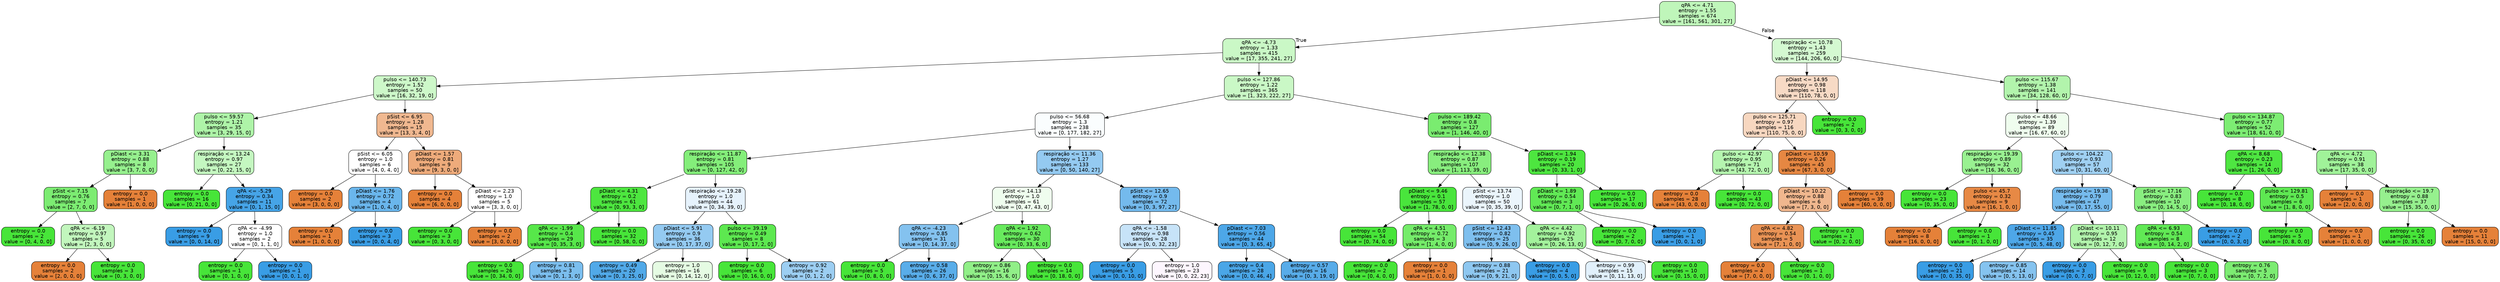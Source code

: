digraph Tree {
node [shape=box, style="filled, rounded", color="black", fontname="helvetica"] ;
edge [fontname="helvetica"] ;
0 [label="qPA <= 4.71\nentropy = 1.55\nsamples = 674\nvalue = [161, 561, 301, 27]", fillcolor="#bff6ba"] ;
1 [label="qPA <= -4.73\nentropy = 1.33\nsamples = 415\nvalue = [17, 355, 241, 27]", fillcolor="#caf8c6"] ;
0 -> 1 [labeldistance=2.5, labelangle=45, headlabel="True"] ;
2 [label="pulso <= 140.73\nentropy = 1.52\nsamples = 50\nvalue = [16, 32, 19, 0]", fillcolor="#cdf8c9"] ;
1 -> 2 ;
3 [label="pulso <= 59.57\nentropy = 1.21\nsamples = 35\nvalue = [3, 29, 15, 0]", fillcolor="#aef4a8"] ;
2 -> 3 ;
4 [label="pDiast <= 3.31\nentropy = 0.88\nsamples = 8\nvalue = [3, 7, 0, 0]", fillcolor="#96f08e"] ;
3 -> 4 ;
5 [label="pSist <= 7.15\nentropy = 0.76\nsamples = 7\nvalue = [2, 7, 0, 0]", fillcolor="#7cec72"] ;
4 -> 5 ;
6 [label="entropy = 0.0\nsamples = 2\nvalue = [0, 4, 0, 0]", fillcolor="#47e539"] ;
5 -> 6 ;
7 [label="qPA <= -6.19\nentropy = 0.97\nsamples = 5\nvalue = [2, 3, 0, 0]", fillcolor="#c2f6bd"] ;
5 -> 7 ;
8 [label="entropy = 0.0\nsamples = 2\nvalue = [2, 0, 0, 0]", fillcolor="#e58139"] ;
7 -> 8 ;
9 [label="entropy = 0.0\nsamples = 3\nvalue = [0, 3, 0, 0]", fillcolor="#47e539"] ;
7 -> 9 ;
10 [label="entropy = 0.0\nsamples = 1\nvalue = [1, 0, 0, 0]", fillcolor="#e58139"] ;
4 -> 10 ;
11 [label="respiração <= 13.24\nentropy = 0.97\nsamples = 27\nvalue = [0, 22, 15, 0]", fillcolor="#c4f7c0"] ;
3 -> 11 ;
12 [label="entropy = 0.0\nsamples = 16\nvalue = [0, 21, 0, 0]", fillcolor="#47e539"] ;
11 -> 12 ;
13 [label="qPA <= -5.29\nentropy = 0.34\nsamples = 11\nvalue = [0, 1, 15, 0]", fillcolor="#46a4e7"] ;
11 -> 13 ;
14 [label="entropy = 0.0\nsamples = 9\nvalue = [0, 0, 14, 0]", fillcolor="#399de5"] ;
13 -> 14 ;
15 [label="qPA <= -4.99\nentropy = 1.0\nsamples = 2\nvalue = [0, 1, 1, 0]", fillcolor="#ffffff"] ;
13 -> 15 ;
16 [label="entropy = 0.0\nsamples = 1\nvalue = [0, 1, 0, 0]", fillcolor="#47e539"] ;
15 -> 16 ;
17 [label="entropy = 0.0\nsamples = 1\nvalue = [0, 0, 1, 0]", fillcolor="#399de5"] ;
15 -> 17 ;
18 [label="pSist <= 6.95\nentropy = 1.28\nsamples = 15\nvalue = [13, 3, 4, 0]", fillcolor="#f0b890"] ;
2 -> 18 ;
19 [label="pSist <= 6.05\nentropy = 1.0\nsamples = 6\nvalue = [4, 0, 4, 0]", fillcolor="#ffffff"] ;
18 -> 19 ;
20 [label="entropy = 0.0\nsamples = 2\nvalue = [3, 0, 0, 0]", fillcolor="#e58139"] ;
19 -> 20 ;
21 [label="pDiast <= 1.76\nentropy = 0.72\nsamples = 4\nvalue = [1, 0, 4, 0]", fillcolor="#6ab6ec"] ;
19 -> 21 ;
22 [label="entropy = 0.0\nsamples = 1\nvalue = [1, 0, 0, 0]", fillcolor="#e58139"] ;
21 -> 22 ;
23 [label="entropy = 0.0\nsamples = 3\nvalue = [0, 0, 4, 0]", fillcolor="#399de5"] ;
21 -> 23 ;
24 [label="pDiast <= 1.57\nentropy = 0.81\nsamples = 9\nvalue = [9, 3, 0, 0]", fillcolor="#eeab7b"] ;
18 -> 24 ;
25 [label="entropy = 0.0\nsamples = 4\nvalue = [6, 0, 0, 0]", fillcolor="#e58139"] ;
24 -> 25 ;
26 [label="pDiast <= 2.23\nentropy = 1.0\nsamples = 5\nvalue = [3, 3, 0, 0]", fillcolor="#ffffff"] ;
24 -> 26 ;
27 [label="entropy = 0.0\nsamples = 3\nvalue = [0, 3, 0, 0]", fillcolor="#47e539"] ;
26 -> 27 ;
28 [label="entropy = 0.0\nsamples = 2\nvalue = [3, 0, 0, 0]", fillcolor="#e58139"] ;
26 -> 28 ;
29 [label="pulso <= 127.86\nentropy = 1.22\nsamples = 365\nvalue = [1, 323, 222, 27]", fillcolor="#caf8c6"] ;
1 -> 29 ;
30 [label="pulso <= 56.68\nentropy = 1.3\nsamples = 238\nvalue = [0, 177, 182, 27]", fillcolor="#fafdfe"] ;
29 -> 30 ;
31 [label="respiração <= 11.87\nentropy = 0.81\nsamples = 105\nvalue = [0, 127, 42, 0]", fillcolor="#84ee7a"] ;
30 -> 31 ;
32 [label="pDiast <= 4.31\nentropy = 0.2\nsamples = 61\nvalue = [0, 93, 3, 0]", fillcolor="#4de63f"] ;
31 -> 32 ;
33 [label="qPA <= -1.99\nentropy = 0.4\nsamples = 29\nvalue = [0, 35, 3, 0]", fillcolor="#57e74a"] ;
32 -> 33 ;
34 [label="entropy = 0.0\nsamples = 26\nvalue = [0, 34, 0, 0]", fillcolor="#47e539"] ;
33 -> 34 ;
35 [label="entropy = 0.81\nsamples = 3\nvalue = [0, 1, 3, 0]", fillcolor="#7bbeee"] ;
33 -> 35 ;
36 [label="entropy = 0.0\nsamples = 32\nvalue = [0, 58, 0, 0]", fillcolor="#47e539"] ;
32 -> 36 ;
37 [label="respiração <= 19.28\nentropy = 1.0\nsamples = 44\nvalue = [0, 34, 39, 0]", fillcolor="#e6f2fc"] ;
31 -> 37 ;
38 [label="pDiast <= 5.91\nentropy = 0.9\nsamples = 36\nvalue = [0, 17, 37, 0]", fillcolor="#94caf1"] ;
37 -> 38 ;
39 [label="entropy = 0.49\nsamples = 20\nvalue = [0, 3, 25, 0]", fillcolor="#51a9e8"] ;
38 -> 39 ;
40 [label="entropy = 1.0\nsamples = 16\nvalue = [0, 14, 12, 0]", fillcolor="#e5fbe3"] ;
38 -> 40 ;
41 [label="pulso <= 39.19\nentropy = 0.49\nsamples = 8\nvalue = [0, 17, 2, 0]", fillcolor="#5de850"] ;
37 -> 41 ;
42 [label="entropy = 0.0\nsamples = 6\nvalue = [0, 16, 0, 0]", fillcolor="#47e539"] ;
41 -> 42 ;
43 [label="entropy = 0.92\nsamples = 2\nvalue = [0, 1, 2, 0]", fillcolor="#9ccef2"] ;
41 -> 43 ;
44 [label="respiração <= 11.36\nentropy = 1.27\nsamples = 133\nvalue = [0, 50, 140, 27]", fillcolor="#94caf1"] ;
30 -> 44 ;
45 [label="pSist <= 14.13\nentropy = 1.0\nsamples = 61\nvalue = [0, 47, 43, 0]", fillcolor="#effdee"] ;
44 -> 45 ;
46 [label="qPA <= -4.23\nentropy = 0.85\nsamples = 31\nvalue = [0, 14, 37, 0]", fillcolor="#84c2ef"] ;
45 -> 46 ;
47 [label="entropy = 0.0\nsamples = 5\nvalue = [0, 8, 0, 0]", fillcolor="#47e539"] ;
46 -> 47 ;
48 [label="entropy = 0.58\nsamples = 26\nvalue = [0, 6, 37, 0]", fillcolor="#59ade9"] ;
46 -> 48 ;
49 [label="qPA <= 1.92\nentropy = 0.62\nsamples = 30\nvalue = [0, 33, 6, 0]", fillcolor="#68ea5d"] ;
45 -> 49 ;
50 [label="entropy = 0.86\nsamples = 16\nvalue = [0, 15, 6, 0]", fillcolor="#91ef88"] ;
49 -> 50 ;
51 [label="entropy = 0.0\nsamples = 14\nvalue = [0, 18, 0, 0]", fillcolor="#47e539"] ;
49 -> 51 ;
52 [label="pSist <= 12.65\nentropy = 0.9\nsamples = 72\nvalue = [0, 3, 97, 27]", fillcolor="#74baed"] ;
44 -> 52 ;
53 [label="qPA <= -1.58\nentropy = 0.98\nsamples = 28\nvalue = [0, 0, 32, 23]", fillcolor="#c7e3f8"] ;
52 -> 53 ;
54 [label="entropy = 0.0\nsamples = 5\nvalue = [0, 0, 10, 0]", fillcolor="#399de5"] ;
53 -> 54 ;
55 [label="entropy = 1.0\nsamples = 23\nvalue = [0, 0, 22, 23]", fillcolor="#fdf6fe"] ;
53 -> 55 ;
56 [label="pDiast <= 7.03\nentropy = 0.56\nsamples = 44\nvalue = [0, 3, 65, 4]", fillcolor="#4da7e8"] ;
52 -> 56 ;
57 [label="entropy = 0.4\nsamples = 28\nvalue = [0, 0, 46, 4]", fillcolor="#4aa6e7"] ;
56 -> 57 ;
58 [label="entropy = 0.57\nsamples = 16\nvalue = [0, 3, 19, 0]", fillcolor="#58ace9"] ;
56 -> 58 ;
59 [label="pulso <= 189.42\nentropy = 0.8\nsamples = 127\nvalue = [1, 146, 40, 0]", fillcolor="#7aec70"] ;
29 -> 59 ;
60 [label="respiração <= 12.38\nentropy = 0.87\nsamples = 107\nvalue = [1, 113, 39, 0]", fillcolor="#88ee7e"] ;
59 -> 60 ;
61 [label="pDiast <= 9.46\nentropy = 0.1\nsamples = 57\nvalue = [1, 78, 0, 0]", fillcolor="#49e53c"] ;
60 -> 61 ;
62 [label="entropy = 0.0\nsamples = 54\nvalue = [0, 74, 0, 0]", fillcolor="#47e539"] ;
61 -> 62 ;
63 [label="qPA <= 4.51\nentropy = 0.72\nsamples = 3\nvalue = [1, 4, 0, 0]", fillcolor="#75ec6a"] ;
61 -> 63 ;
64 [label="entropy = 0.0\nsamples = 2\nvalue = [0, 4, 0, 0]", fillcolor="#47e539"] ;
63 -> 64 ;
65 [label="entropy = 0.0\nsamples = 1\nvalue = [1, 0, 0, 0]", fillcolor="#e58139"] ;
63 -> 65 ;
66 [label="pSist <= 13.74\nentropy = 1.0\nsamples = 50\nvalue = [0, 35, 39, 0]", fillcolor="#ebf5fc"] ;
60 -> 66 ;
67 [label="pSist <= 12.43\nentropy = 0.82\nsamples = 25\nvalue = [0, 9, 26, 0]", fillcolor="#7ebfee"] ;
66 -> 67 ;
68 [label="entropy = 0.88\nsamples = 21\nvalue = [0, 9, 21, 0]", fillcolor="#8ec7f0"] ;
67 -> 68 ;
69 [label="entropy = 0.0\nsamples = 4\nvalue = [0, 0, 5, 0]", fillcolor="#399de5"] ;
67 -> 69 ;
70 [label="qPA <= 4.42\nentropy = 0.92\nsamples = 25\nvalue = [0, 26, 13, 0]", fillcolor="#a3f29c"] ;
66 -> 70 ;
71 [label="entropy = 0.99\nsamples = 15\nvalue = [0, 11, 13, 0]", fillcolor="#e1f0fb"] ;
70 -> 71 ;
72 [label="entropy = 0.0\nsamples = 10\nvalue = [0, 15, 0, 0]", fillcolor="#47e539"] ;
70 -> 72 ;
73 [label="pDiast <= 1.94\nentropy = 0.19\nsamples = 20\nvalue = [0, 33, 1, 0]", fillcolor="#4de63f"] ;
59 -> 73 ;
74 [label="pDiast <= 1.89\nentropy = 0.54\nsamples = 3\nvalue = [0, 7, 1, 0]", fillcolor="#61e955"] ;
73 -> 74 ;
75 [label="entropy = 0.0\nsamples = 2\nvalue = [0, 7, 0, 0]", fillcolor="#47e539"] ;
74 -> 75 ;
76 [label="entropy = 0.0\nsamples = 1\nvalue = [0, 0, 1, 0]", fillcolor="#399de5"] ;
74 -> 76 ;
77 [label="entropy = 0.0\nsamples = 17\nvalue = [0, 26, 0, 0]", fillcolor="#47e539"] ;
73 -> 77 ;
78 [label="respiração <= 10.78\nentropy = 1.43\nsamples = 259\nvalue = [144, 206, 60, 0]", fillcolor="#d4f9d1"] ;
0 -> 78 [labeldistance=2.5, labelangle=-45, headlabel="False"] ;
79 [label="pDiast <= 14.95\nentropy = 0.98\nsamples = 118\nvalue = [110, 78, 0, 0]", fillcolor="#f7dac5"] ;
78 -> 79 ;
80 [label="pulso <= 125.71\nentropy = 0.97\nsamples = 116\nvalue = [110, 75, 0, 0]", fillcolor="#f7d7c0"] ;
79 -> 80 ;
81 [label="pulso <= 42.97\nentropy = 0.95\nsamples = 71\nvalue = [43, 72, 0, 0]", fillcolor="#b5f5af"] ;
80 -> 81 ;
82 [label="entropy = 0.0\nsamples = 28\nvalue = [43, 0, 0, 0]", fillcolor="#e58139"] ;
81 -> 82 ;
83 [label="entropy = 0.0\nsamples = 43\nvalue = [0, 72, 0, 0]", fillcolor="#47e539"] ;
81 -> 83 ;
84 [label="pDiast <= 10.59\nentropy = 0.26\nsamples = 45\nvalue = [67, 3, 0, 0]", fillcolor="#e68742"] ;
80 -> 84 ;
85 [label="pDiast <= 10.22\nentropy = 0.88\nsamples = 6\nvalue = [7, 3, 0, 0]", fillcolor="#f0b78e"] ;
84 -> 85 ;
86 [label="qPA <= 4.82\nentropy = 0.54\nsamples = 5\nvalue = [7, 1, 0, 0]", fillcolor="#e99355"] ;
85 -> 86 ;
87 [label="entropy = 0.0\nsamples = 4\nvalue = [7, 0, 0, 0]", fillcolor="#e58139"] ;
86 -> 87 ;
88 [label="entropy = 0.0\nsamples = 1\nvalue = [0, 1, 0, 0]", fillcolor="#47e539"] ;
86 -> 88 ;
89 [label="entropy = 0.0\nsamples = 1\nvalue = [0, 2, 0, 0]", fillcolor="#47e539"] ;
85 -> 89 ;
90 [label="entropy = 0.0\nsamples = 39\nvalue = [60, 0, 0, 0]", fillcolor="#e58139"] ;
84 -> 90 ;
91 [label="entropy = 0.0\nsamples = 2\nvalue = [0, 3, 0, 0]", fillcolor="#47e539"] ;
79 -> 91 ;
92 [label="pulso <= 115.67\nentropy = 1.38\nsamples = 141\nvalue = [34, 128, 60, 0]", fillcolor="#b2f4ac"] ;
78 -> 92 ;
93 [label="pulso <= 48.66\nentropy = 1.39\nsamples = 89\nvalue = [16, 67, 60, 0]", fillcolor="#effdee"] ;
92 -> 93 ;
94 [label="respiração <= 19.39\nentropy = 0.89\nsamples = 32\nvalue = [16, 36, 0, 0]", fillcolor="#99f191"] ;
93 -> 94 ;
95 [label="entropy = 0.0\nsamples = 23\nvalue = [0, 35, 0, 0]", fillcolor="#47e539"] ;
94 -> 95 ;
96 [label="pulso <= 45.7\nentropy = 0.32\nsamples = 9\nvalue = [16, 1, 0, 0]", fillcolor="#e78945"] ;
94 -> 96 ;
97 [label="entropy = 0.0\nsamples = 8\nvalue = [16, 0, 0, 0]", fillcolor="#e58139"] ;
96 -> 97 ;
98 [label="entropy = 0.0\nsamples = 1\nvalue = [0, 1, 0, 0]", fillcolor="#47e539"] ;
96 -> 98 ;
99 [label="pulso <= 104.22\nentropy = 0.93\nsamples = 57\nvalue = [0, 31, 60, 0]", fillcolor="#9fd0f2"] ;
93 -> 99 ;
100 [label="respiração <= 19.38\nentropy = 0.79\nsamples = 47\nvalue = [0, 17, 55, 0]", fillcolor="#76bbed"] ;
99 -> 100 ;
101 [label="pDiast <= 11.85\nentropy = 0.45\nsamples = 35\nvalue = [0, 5, 48, 0]", fillcolor="#4ea7e8"] ;
100 -> 101 ;
102 [label="entropy = 0.0\nsamples = 21\nvalue = [0, 0, 35, 0]", fillcolor="#399de5"] ;
101 -> 102 ;
103 [label="entropy = 0.85\nsamples = 14\nvalue = [0, 5, 13, 0]", fillcolor="#85c3ef"] ;
101 -> 103 ;
104 [label="pDiast <= 10.11\nentropy = 0.95\nsamples = 12\nvalue = [0, 12, 7, 0]", fillcolor="#b2f4ac"] ;
100 -> 104 ;
105 [label="entropy = 0.0\nsamples = 3\nvalue = [0, 0, 7, 0]", fillcolor="#399de5"] ;
104 -> 105 ;
106 [label="entropy = 0.0\nsamples = 9\nvalue = [0, 12, 0, 0]", fillcolor="#47e539"] ;
104 -> 106 ;
107 [label="pSist <= 17.16\nentropy = 0.83\nsamples = 10\nvalue = [0, 14, 5, 0]", fillcolor="#89ee80"] ;
99 -> 107 ;
108 [label="qPA <= 6.93\nentropy = 0.54\nsamples = 8\nvalue = [0, 14, 2, 0]", fillcolor="#61e955"] ;
107 -> 108 ;
109 [label="entropy = 0.0\nsamples = 3\nvalue = [0, 7, 0, 0]", fillcolor="#47e539"] ;
108 -> 109 ;
110 [label="entropy = 0.76\nsamples = 5\nvalue = [0, 7, 2, 0]", fillcolor="#7cec72"] ;
108 -> 110 ;
111 [label="entropy = 0.0\nsamples = 2\nvalue = [0, 0, 3, 0]", fillcolor="#399de5"] ;
107 -> 111 ;
112 [label="pulso <= 134.87\nentropy = 0.77\nsamples = 52\nvalue = [18, 61, 0, 0]", fillcolor="#7ded73"] ;
92 -> 112 ;
113 [label="qPA <= 8.68\nentropy = 0.23\nsamples = 14\nvalue = [1, 26, 0, 0]", fillcolor="#4ee641"] ;
112 -> 113 ;
114 [label="entropy = 0.0\nsamples = 8\nvalue = [0, 18, 0, 0]", fillcolor="#47e539"] ;
113 -> 114 ;
115 [label="pulso <= 129.81\nentropy = 0.5\nsamples = 6\nvalue = [1, 8, 0, 0]", fillcolor="#5ee852"] ;
113 -> 115 ;
116 [label="entropy = 0.0\nsamples = 5\nvalue = [0, 8, 0, 0]", fillcolor="#47e539"] ;
115 -> 116 ;
117 [label="entropy = 0.0\nsamples = 1\nvalue = [1, 0, 0, 0]", fillcolor="#e58139"] ;
115 -> 117 ;
118 [label="qPA <= 4.72\nentropy = 0.91\nsamples = 38\nvalue = [17, 35, 0, 0]", fillcolor="#a0f299"] ;
112 -> 118 ;
119 [label="entropy = 0.0\nsamples = 1\nvalue = [2, 0, 0, 0]", fillcolor="#e58139"] ;
118 -> 119 ;
120 [label="respiração <= 19.7\nentropy = 0.88\nsamples = 37\nvalue = [15, 35, 0, 0]", fillcolor="#96f08e"] ;
118 -> 120 ;
121 [label="entropy = 0.0\nsamples = 26\nvalue = [0, 35, 0, 0]", fillcolor="#47e539"] ;
120 -> 121 ;
122 [label="entropy = 0.0\nsamples = 11\nvalue = [15, 0, 0, 0]", fillcolor="#e58139"] ;
120 -> 122 ;
}